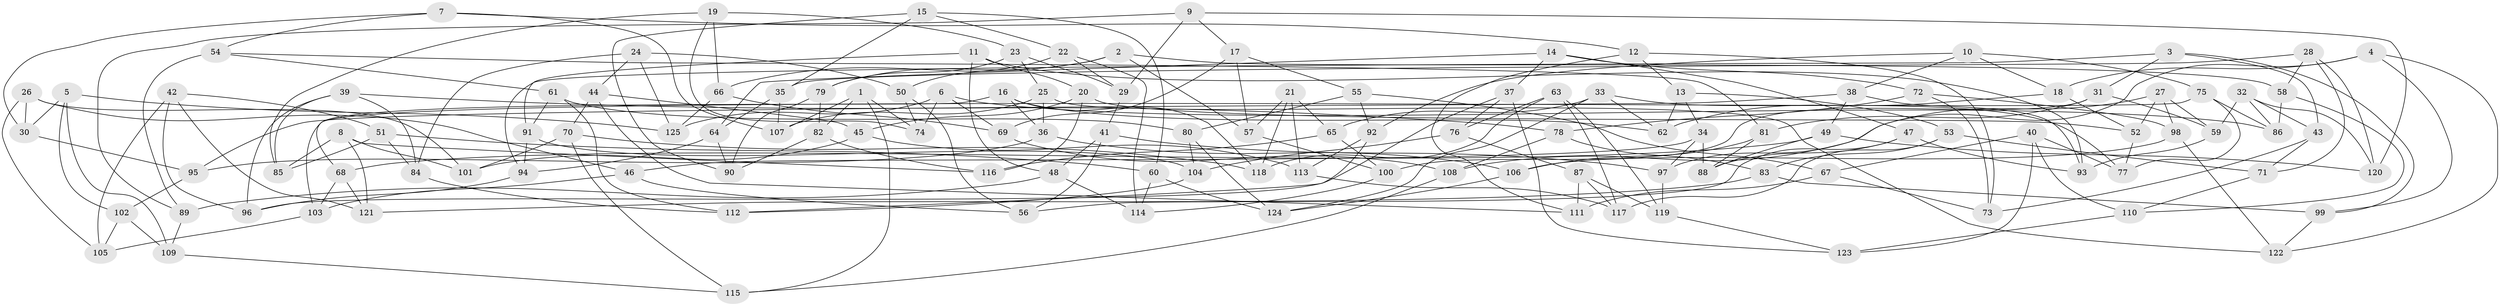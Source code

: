 // coarse degree distribution, {4: 0.5714285714285714, 11: 0.06349206349206349, 9: 0.06349206349206349, 10: 0.07936507936507936, 7: 0.015873015873015872, 8: 0.047619047619047616, 3: 0.1111111111111111, 6: 0.015873015873015872, 2: 0.031746031746031744}
// Generated by graph-tools (version 1.1) at 2025/53/03/04/25 22:53:59]
// undirected, 125 vertices, 250 edges
graph export_dot {
  node [color=gray90,style=filled];
  1;
  2;
  3;
  4;
  5;
  6;
  7;
  8;
  9;
  10;
  11;
  12;
  13;
  14;
  15;
  16;
  17;
  18;
  19;
  20;
  21;
  22;
  23;
  24;
  25;
  26;
  27;
  28;
  29;
  30;
  31;
  32;
  33;
  34;
  35;
  36;
  37;
  38;
  39;
  40;
  41;
  42;
  43;
  44;
  45;
  46;
  47;
  48;
  49;
  50;
  51;
  52;
  53;
  54;
  55;
  56;
  57;
  58;
  59;
  60;
  61;
  62;
  63;
  64;
  65;
  66;
  67;
  68;
  69;
  70;
  71;
  72;
  73;
  74;
  75;
  76;
  77;
  78;
  79;
  80;
  81;
  82;
  83;
  84;
  85;
  86;
  87;
  88;
  89;
  90;
  91;
  92;
  93;
  94;
  95;
  96;
  97;
  98;
  99;
  100;
  101;
  102;
  103;
  104;
  105;
  106;
  107;
  108;
  109;
  110;
  111;
  112;
  113;
  114;
  115;
  116;
  117;
  118;
  119;
  120;
  121;
  122;
  123;
  124;
  125;
  1 -- 74;
  1 -- 107;
  1 -- 115;
  1 -- 82;
  2 -- 57;
  2 -- 79;
  2 -- 66;
  2 -- 58;
  3 -- 99;
  3 -- 94;
  3 -- 43;
  3 -- 31;
  4 -- 97;
  4 -- 18;
  4 -- 99;
  4 -- 122;
  5 -- 125;
  5 -- 30;
  5 -- 102;
  5 -- 109;
  6 -- 125;
  6 -- 74;
  6 -- 69;
  6 -- 86;
  7 -- 30;
  7 -- 54;
  7 -- 12;
  7 -- 107;
  8 -- 116;
  8 -- 121;
  8 -- 85;
  8 -- 101;
  9 -- 29;
  9 -- 17;
  9 -- 89;
  9 -- 120;
  10 -- 92;
  10 -- 38;
  10 -- 18;
  10 -- 75;
  11 -- 93;
  11 -- 91;
  11 -- 48;
  11 -- 20;
  12 -- 13;
  12 -- 73;
  12 -- 111;
  13 -- 53;
  13 -- 34;
  13 -- 62;
  14 -- 47;
  14 -- 72;
  14 -- 37;
  14 -- 64;
  15 -- 90;
  15 -- 35;
  15 -- 22;
  15 -- 60;
  16 -- 36;
  16 -- 68;
  16 -- 62;
  16 -- 118;
  17 -- 55;
  17 -- 69;
  17 -- 57;
  18 -- 52;
  18 -- 62;
  19 -- 74;
  19 -- 85;
  19 -- 23;
  19 -- 66;
  20 -- 45;
  20 -- 116;
  20 -- 52;
  21 -- 65;
  21 -- 113;
  21 -- 118;
  21 -- 57;
  22 -- 50;
  22 -- 29;
  22 -- 114;
  23 -- 79;
  23 -- 25;
  23 -- 29;
  24 -- 125;
  24 -- 50;
  24 -- 44;
  24 -- 84;
  25 -- 107;
  25 -- 36;
  25 -- 122;
  26 -- 101;
  26 -- 30;
  26 -- 46;
  26 -- 105;
  27 -- 59;
  27 -- 108;
  27 -- 98;
  27 -- 52;
  28 -- 71;
  28 -- 120;
  28 -- 58;
  28 -- 35;
  29 -- 41;
  30 -- 95;
  31 -- 100;
  31 -- 81;
  31 -- 59;
  32 -- 43;
  32 -- 59;
  32 -- 86;
  32 -- 120;
  33 -- 65;
  33 -- 77;
  33 -- 124;
  33 -- 62;
  34 -- 46;
  34 -- 97;
  34 -- 88;
  35 -- 107;
  35 -- 64;
  36 -- 95;
  36 -- 106;
  37 -- 123;
  37 -- 96;
  37 -- 76;
  38 -- 93;
  38 -- 49;
  38 -- 95;
  39 -- 78;
  39 -- 85;
  39 -- 96;
  39 -- 84;
  40 -- 110;
  40 -- 123;
  40 -- 77;
  40 -- 67;
  41 -- 97;
  41 -- 48;
  41 -- 56;
  42 -- 96;
  42 -- 121;
  42 -- 51;
  42 -- 105;
  43 -- 73;
  43 -- 71;
  44 -- 70;
  44 -- 45;
  44 -- 111;
  45 -- 113;
  45 -- 101;
  46 -- 56;
  46 -- 103;
  47 -- 93;
  47 -- 88;
  47 -- 56;
  48 -- 89;
  48 -- 114;
  49 -- 68;
  49 -- 88;
  49 -- 120;
  50 -- 74;
  50 -- 56;
  51 -- 60;
  51 -- 84;
  51 -- 85;
  52 -- 77;
  53 -- 83;
  53 -- 117;
  53 -- 71;
  54 -- 61;
  54 -- 81;
  54 -- 89;
  55 -- 80;
  55 -- 92;
  55 -- 67;
  57 -- 100;
  58 -- 86;
  58 -- 110;
  59 -- 93;
  60 -- 114;
  60 -- 124;
  61 -- 91;
  61 -- 80;
  61 -- 112;
  63 -- 119;
  63 -- 76;
  63 -- 118;
  63 -- 117;
  64 -- 90;
  64 -- 94;
  65 -- 100;
  65 -- 116;
  66 -- 125;
  66 -- 69;
  67 -- 73;
  67 -- 111;
  68 -- 103;
  68 -- 121;
  69 -- 108;
  70 -- 115;
  70 -- 101;
  70 -- 118;
  71 -- 110;
  72 -- 78;
  72 -- 98;
  72 -- 73;
  75 -- 77;
  75 -- 86;
  75 -- 103;
  76 -- 104;
  76 -- 87;
  78 -- 83;
  78 -- 108;
  79 -- 90;
  79 -- 82;
  80 -- 104;
  80 -- 124;
  81 -- 88;
  81 -- 106;
  82 -- 90;
  82 -- 116;
  83 -- 121;
  83 -- 99;
  84 -- 112;
  87 -- 117;
  87 -- 111;
  87 -- 119;
  89 -- 109;
  91 -- 94;
  91 -- 104;
  92 -- 113;
  92 -- 112;
  94 -- 96;
  95 -- 102;
  97 -- 119;
  98 -- 122;
  98 -- 106;
  99 -- 122;
  100 -- 114;
  102 -- 109;
  102 -- 105;
  103 -- 105;
  104 -- 112;
  106 -- 124;
  108 -- 115;
  109 -- 115;
  110 -- 123;
  113 -- 117;
  119 -- 123;
}
